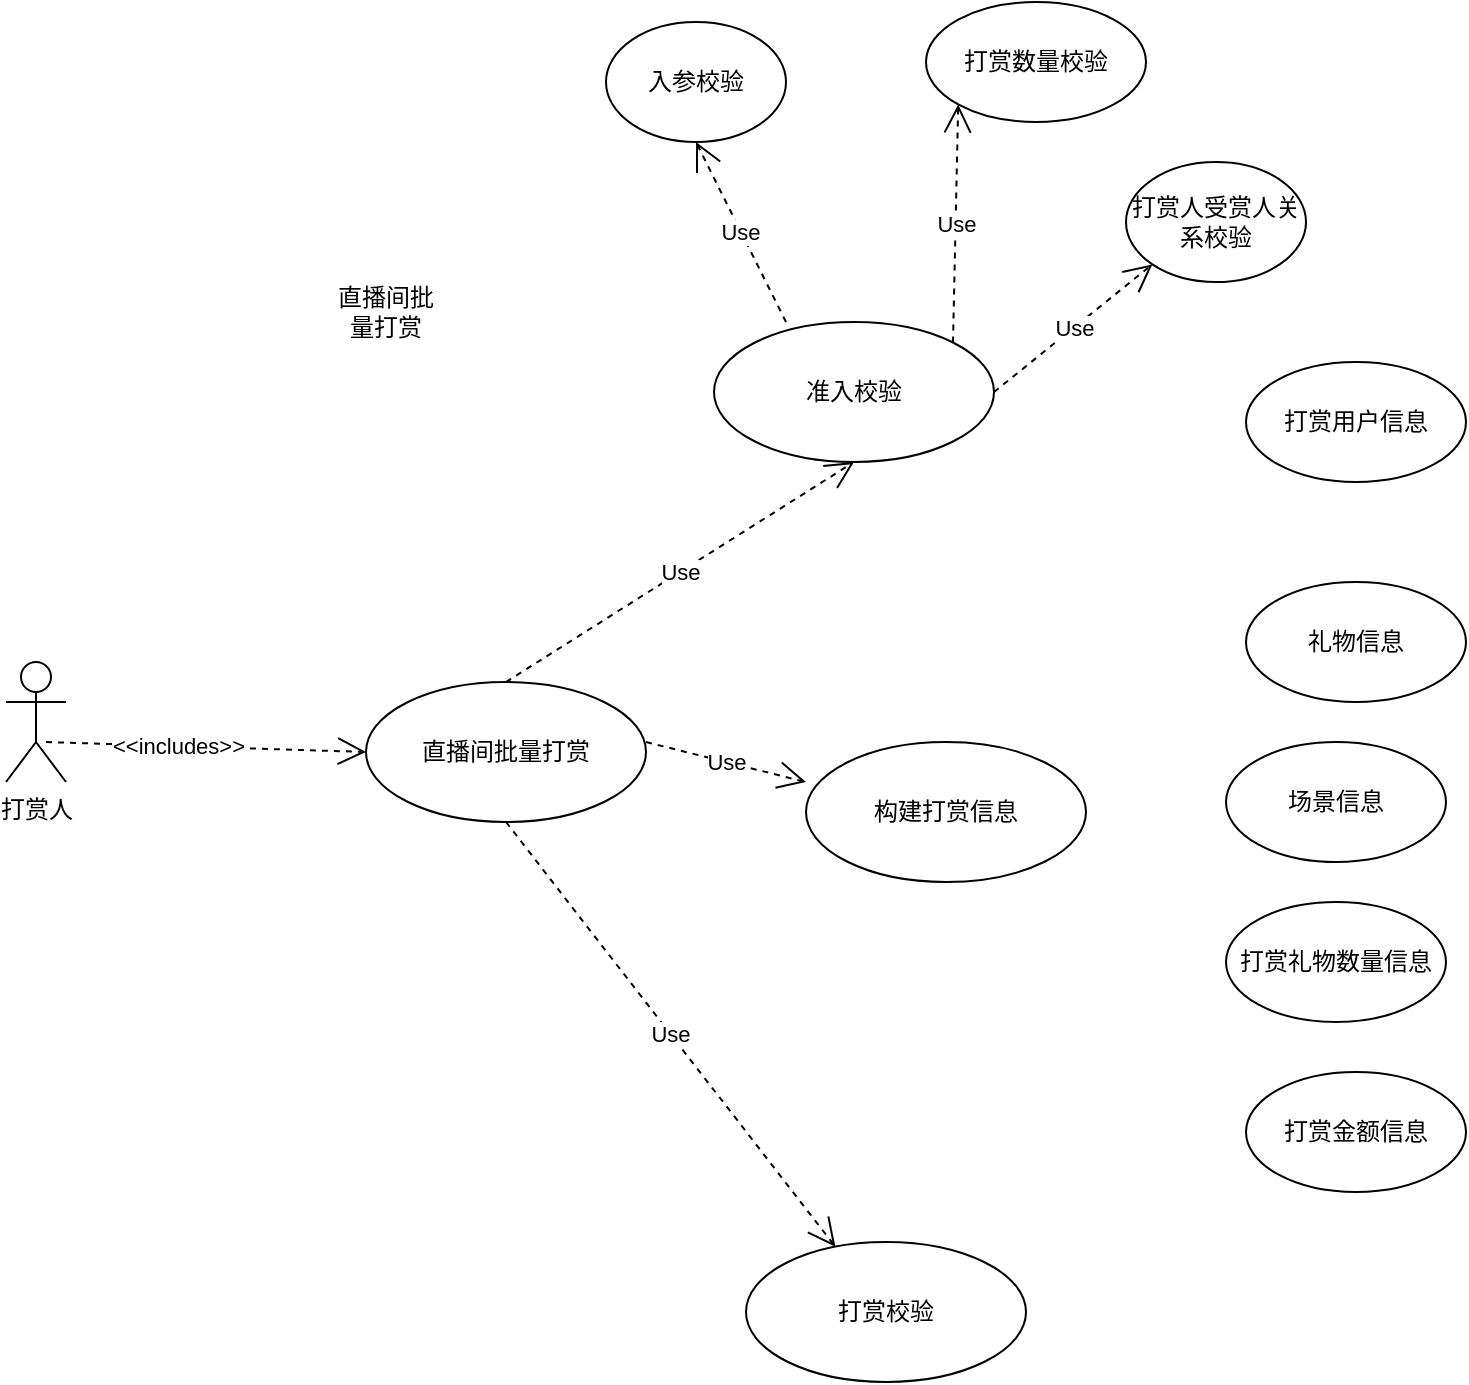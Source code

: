 <mxfile version="21.5.2" type="github">
  <diagram name="第 1 页" id="v1P7al8aK8hLHay-3nol">
    <mxGraphModel dx="1781" dy="518" grid="1" gridSize="10" guides="1" tooltips="1" connect="1" arrows="1" fold="1" page="1" pageScale="1" pageWidth="827" pageHeight="1169" math="0" shadow="0">
      <root>
        <mxCell id="0" />
        <mxCell id="1" parent="0" />
        <mxCell id="Yd1JAE73_zPepVWSY1AJ-1" value="直播间批量打赏" style="text;html=1;strokeColor=none;fillColor=none;align=center;verticalAlign=middle;whiteSpace=wrap;rounded=0;" vertex="1" parent="1">
          <mxGeometry x="80" y="160" width="60" height="30" as="geometry" />
        </mxCell>
        <mxCell id="Yd1JAE73_zPepVWSY1AJ-2" value="打赏人" style="shape=umlActor;verticalLabelPosition=bottom;verticalAlign=top;html=1;" vertex="1" parent="1">
          <mxGeometry x="-80" y="350" width="30" height="60" as="geometry" />
        </mxCell>
        <mxCell id="Yd1JAE73_zPepVWSY1AJ-3" value="准入校验" style="ellipse;whiteSpace=wrap;html=1;" vertex="1" parent="1">
          <mxGeometry x="274" y="180" width="140" height="70" as="geometry" />
        </mxCell>
        <mxCell id="Yd1JAE73_zPepVWSY1AJ-4" value="入参校验" style="ellipse;whiteSpace=wrap;html=1;" vertex="1" parent="1">
          <mxGeometry x="220" y="30" width="90" height="60" as="geometry" />
        </mxCell>
        <mxCell id="Yd1JAE73_zPepVWSY1AJ-5" value="打赏数量校验" style="ellipse;whiteSpace=wrap;html=1;" vertex="1" parent="1">
          <mxGeometry x="380" y="20" width="110" height="60" as="geometry" />
        </mxCell>
        <mxCell id="Yd1JAE73_zPepVWSY1AJ-8" value="打赏人受赏人关系校验" style="ellipse;whiteSpace=wrap;html=1;" vertex="1" parent="1">
          <mxGeometry x="480" y="100" width="90" height="60" as="geometry" />
        </mxCell>
        <mxCell id="Yd1JAE73_zPepVWSY1AJ-9" value="&amp;lt;&amp;lt;includes&amp;gt;&amp;gt;" style="endArrow=open;endSize=12;dashed=1;html=1;rounded=0;exitX=0.667;exitY=0.667;exitDx=0;exitDy=0;exitPerimeter=0;entryX=0;entryY=0.5;entryDx=0;entryDy=0;" edge="1" parent="1" source="Yd1JAE73_zPepVWSY1AJ-2" target="Yd1JAE73_zPepVWSY1AJ-21">
          <mxGeometry x="-0.176" width="160" relative="1" as="geometry">
            <mxPoint x="190" y="380" as="sourcePoint" />
            <mxPoint x="160" y="390" as="targetPoint" />
            <mxPoint as="offset" />
          </mxGeometry>
        </mxCell>
        <mxCell id="Yd1JAE73_zPepVWSY1AJ-12" value="Use" style="endArrow=open;endSize=12;dashed=1;html=1;rounded=0;entryX=0.5;entryY=1;entryDx=0;entryDy=0;" edge="1" parent="1" target="Yd1JAE73_zPepVWSY1AJ-4">
          <mxGeometry width="160" relative="1" as="geometry">
            <mxPoint x="310" y="180" as="sourcePoint" />
            <mxPoint x="470" y="180" as="targetPoint" />
          </mxGeometry>
        </mxCell>
        <mxCell id="Yd1JAE73_zPepVWSY1AJ-13" value="Use" style="endArrow=open;endSize=12;dashed=1;html=1;rounded=0;exitX=1;exitY=0;exitDx=0;exitDy=0;entryX=0;entryY=1;entryDx=0;entryDy=0;" edge="1" parent="1" source="Yd1JAE73_zPepVWSY1AJ-3" target="Yd1JAE73_zPepVWSY1AJ-5">
          <mxGeometry width="160" relative="1" as="geometry">
            <mxPoint x="340" y="100" as="sourcePoint" />
            <mxPoint x="420" y="80" as="targetPoint" />
          </mxGeometry>
        </mxCell>
        <mxCell id="Yd1JAE73_zPepVWSY1AJ-14" value="Use" style="endArrow=open;endSize=12;dashed=1;html=1;rounded=0;entryX=0;entryY=1;entryDx=0;entryDy=0;exitX=1;exitY=0.5;exitDx=0;exitDy=0;" edge="1" parent="1" source="Yd1JAE73_zPepVWSY1AJ-3" target="Yd1JAE73_zPepVWSY1AJ-8">
          <mxGeometry width="160" relative="1" as="geometry">
            <mxPoint x="380" y="220" as="sourcePoint" />
            <mxPoint x="540" y="220" as="targetPoint" />
          </mxGeometry>
        </mxCell>
        <mxCell id="Yd1JAE73_zPepVWSY1AJ-15" value="构建打赏信息" style="ellipse;whiteSpace=wrap;html=1;" vertex="1" parent="1">
          <mxGeometry x="320" y="390" width="140" height="70" as="geometry" />
        </mxCell>
        <mxCell id="Yd1JAE73_zPepVWSY1AJ-16" value="打赏用户信息" style="ellipse;whiteSpace=wrap;html=1;" vertex="1" parent="1">
          <mxGeometry x="540" y="200" width="110" height="60" as="geometry" />
        </mxCell>
        <mxCell id="Yd1JAE73_zPepVWSY1AJ-17" value="礼物信息" style="ellipse;whiteSpace=wrap;html=1;" vertex="1" parent="1">
          <mxGeometry x="540" y="310" width="110" height="60" as="geometry" />
        </mxCell>
        <mxCell id="Yd1JAE73_zPepVWSY1AJ-18" value="场景信息" style="ellipse;whiteSpace=wrap;html=1;" vertex="1" parent="1">
          <mxGeometry x="530" y="390" width="110" height="60" as="geometry" />
        </mxCell>
        <mxCell id="Yd1JAE73_zPepVWSY1AJ-19" value="打赏礼物数量信息" style="ellipse;whiteSpace=wrap;html=1;" vertex="1" parent="1">
          <mxGeometry x="530" y="470" width="110" height="60" as="geometry" />
        </mxCell>
        <mxCell id="Yd1JAE73_zPepVWSY1AJ-20" value="打赏金额信息" style="ellipse;whiteSpace=wrap;html=1;" vertex="1" parent="1">
          <mxGeometry x="540" y="555" width="110" height="60" as="geometry" />
        </mxCell>
        <mxCell id="Yd1JAE73_zPepVWSY1AJ-21" value="直播间批量打赏" style="ellipse;whiteSpace=wrap;html=1;" vertex="1" parent="1">
          <mxGeometry x="100" y="360" width="140" height="70" as="geometry" />
        </mxCell>
        <mxCell id="Yd1JAE73_zPepVWSY1AJ-23" value="打赏校验" style="ellipse;whiteSpace=wrap;html=1;" vertex="1" parent="1">
          <mxGeometry x="290" y="640" width="140" height="70" as="geometry" />
        </mxCell>
        <mxCell id="Yd1JAE73_zPepVWSY1AJ-24" value="Use" style="endArrow=open;endSize=12;dashed=1;html=1;rounded=0;entryX=0.5;entryY=1;entryDx=0;entryDy=0;exitX=0.5;exitY=0;exitDx=0;exitDy=0;" edge="1" parent="1" source="Yd1JAE73_zPepVWSY1AJ-21" target="Yd1JAE73_zPepVWSY1AJ-3">
          <mxGeometry width="160" relative="1" as="geometry">
            <mxPoint x="180" y="330" as="sourcePoint" />
            <mxPoint x="330" y="360" as="targetPoint" />
          </mxGeometry>
        </mxCell>
        <mxCell id="Yd1JAE73_zPepVWSY1AJ-25" value="Use" style="endArrow=open;endSize=12;dashed=1;html=1;rounded=0;exitX=0.5;exitY=1;exitDx=0;exitDy=0;" edge="1" parent="1" source="Yd1JAE73_zPepVWSY1AJ-21" target="Yd1JAE73_zPepVWSY1AJ-23">
          <mxGeometry width="160" relative="1" as="geometry">
            <mxPoint x="240" y="380" as="sourcePoint" />
            <mxPoint x="400" y="380" as="targetPoint" />
          </mxGeometry>
        </mxCell>
        <mxCell id="Yd1JAE73_zPepVWSY1AJ-26" value="Use" style="endArrow=open;endSize=12;dashed=1;html=1;rounded=0;entryX=0;entryY=0.286;entryDx=0;entryDy=0;entryPerimeter=0;" edge="1" parent="1" target="Yd1JAE73_zPepVWSY1AJ-15">
          <mxGeometry width="160" relative="1" as="geometry">
            <mxPoint x="240" y="390" as="sourcePoint" />
            <mxPoint x="400" y="390" as="targetPoint" />
          </mxGeometry>
        </mxCell>
      </root>
    </mxGraphModel>
  </diagram>
</mxfile>
